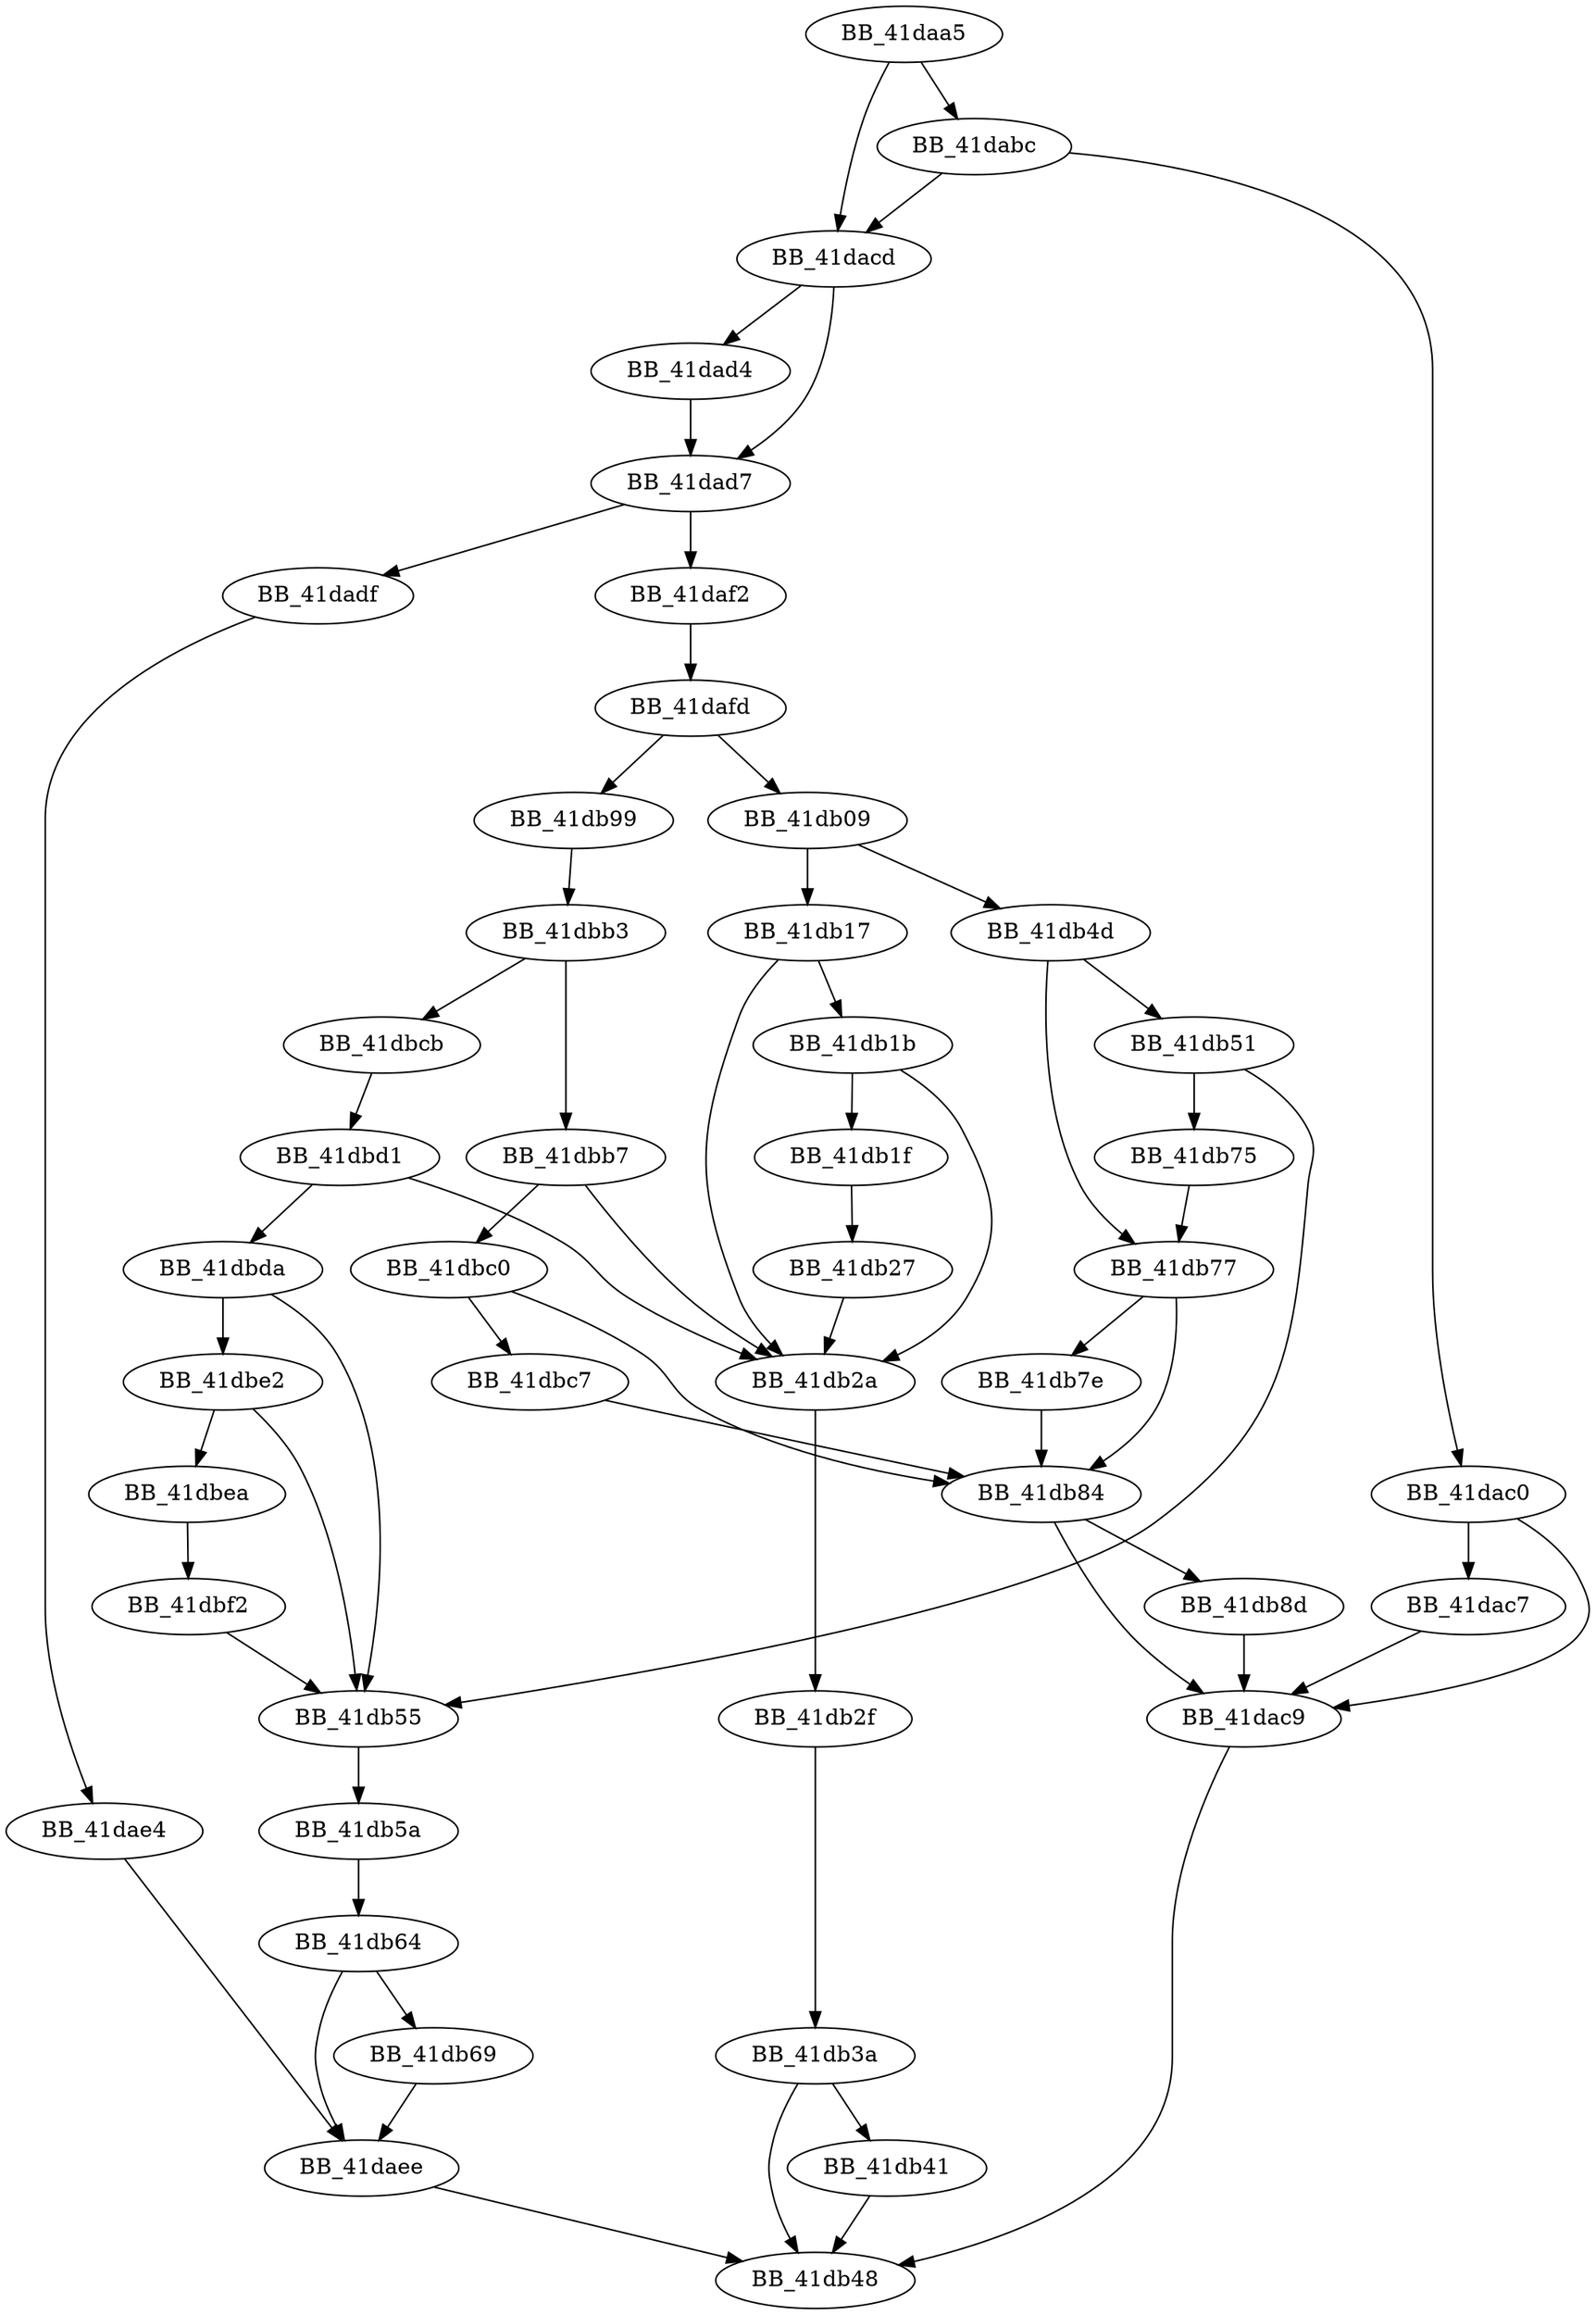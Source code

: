 DiGraph __wctomb_s_l{
BB_41daa5->BB_41dabc
BB_41daa5->BB_41dacd
BB_41dabc->BB_41dac0
BB_41dabc->BB_41dacd
BB_41dac0->BB_41dac7
BB_41dac0->BB_41dac9
BB_41dac7->BB_41dac9
BB_41dac9->BB_41db48
BB_41dacd->BB_41dad4
BB_41dacd->BB_41dad7
BB_41dad4->BB_41dad7
BB_41dad7->BB_41dadf
BB_41dad7->BB_41daf2
BB_41dadf->BB_41dae4
BB_41dae4->BB_41daee
BB_41daee->BB_41db48
BB_41daf2->BB_41dafd
BB_41dafd->BB_41db09
BB_41dafd->BB_41db99
BB_41db09->BB_41db17
BB_41db09->BB_41db4d
BB_41db17->BB_41db1b
BB_41db17->BB_41db2a
BB_41db1b->BB_41db1f
BB_41db1b->BB_41db2a
BB_41db1f->BB_41db27
BB_41db27->BB_41db2a
BB_41db2a->BB_41db2f
BB_41db2f->BB_41db3a
BB_41db3a->BB_41db41
BB_41db3a->BB_41db48
BB_41db41->BB_41db48
BB_41db4d->BB_41db51
BB_41db4d->BB_41db77
BB_41db51->BB_41db55
BB_41db51->BB_41db75
BB_41db55->BB_41db5a
BB_41db5a->BB_41db64
BB_41db64->BB_41daee
BB_41db64->BB_41db69
BB_41db69->BB_41daee
BB_41db75->BB_41db77
BB_41db77->BB_41db7e
BB_41db77->BB_41db84
BB_41db7e->BB_41db84
BB_41db84->BB_41dac9
BB_41db84->BB_41db8d
BB_41db8d->BB_41dac9
BB_41db99->BB_41dbb3
BB_41dbb3->BB_41dbb7
BB_41dbb3->BB_41dbcb
BB_41dbb7->BB_41db2a
BB_41dbb7->BB_41dbc0
BB_41dbc0->BB_41db84
BB_41dbc0->BB_41dbc7
BB_41dbc7->BB_41db84
BB_41dbcb->BB_41dbd1
BB_41dbd1->BB_41db2a
BB_41dbd1->BB_41dbda
BB_41dbda->BB_41db55
BB_41dbda->BB_41dbe2
BB_41dbe2->BB_41db55
BB_41dbe2->BB_41dbea
BB_41dbea->BB_41dbf2
BB_41dbf2->BB_41db55
}
